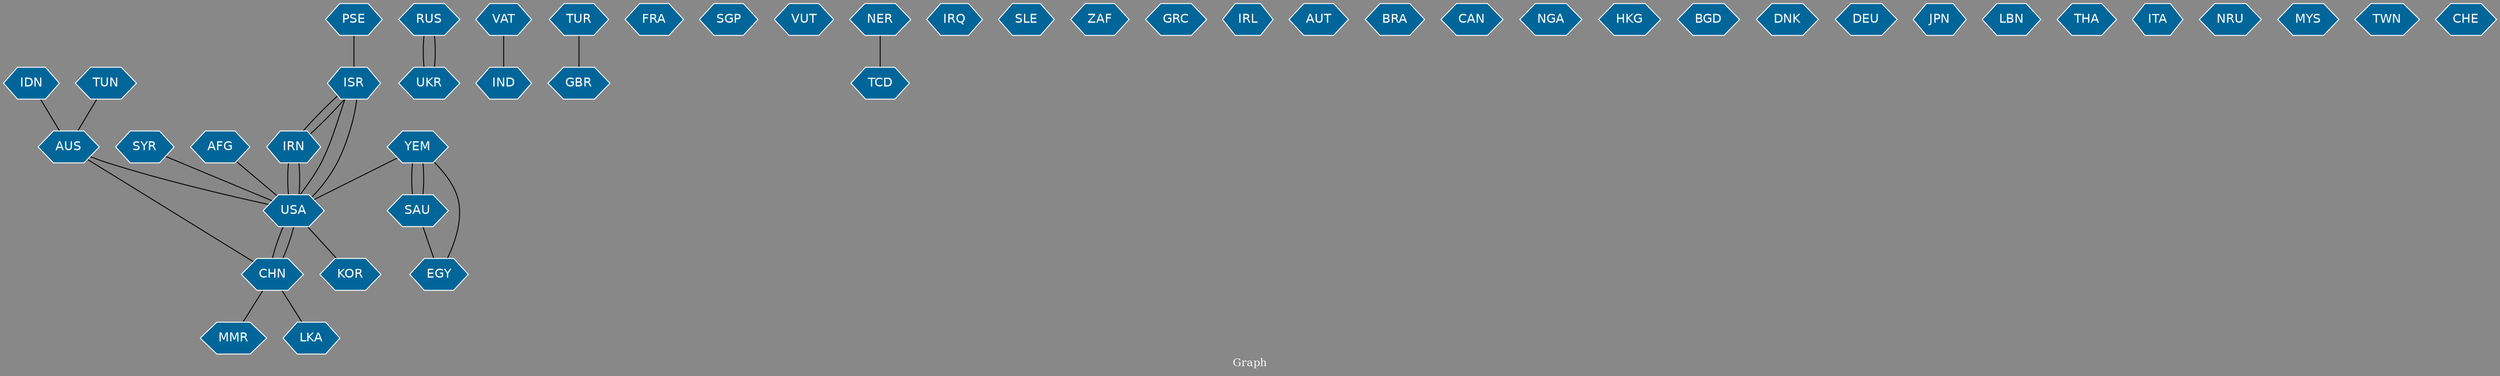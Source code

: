 // Countries together in item graph
graph {
	graph [bgcolor="#888888" fontcolor=white fontsize=12 label="Graph" outputorder=edgesfirst overlap=prism]
	node [color=white fillcolor="#006699" fontcolor=white fontname=Helvetica shape=hexagon style=filled]
	edge [arrowhead=open color=black fontcolor=white fontname=Courier fontsize=12]
		ISR [label=ISR]
		RUS [label=RUS]
		VAT [label=VAT]
		IND [label=IND]
		CHN [label=CHN]
		TUR [label=TUR]
		GBR [label=GBR]
		KOR [label=KOR]
		YEM [label=YEM]
		FRA [label=FRA]
		SGP [label=SGP]
		VUT [label=VUT]
		IRN [label=IRN]
		SYR [label=SYR]
		NER [label=NER]
		TCD [label=TCD]
		USA [label=USA]
		IRQ [label=IRQ]
		SLE [label=SLE]
		IDN [label=IDN]
		ZAF [label=ZAF]
		AFG [label=AFG]
		MMR [label=MMR]
		PSE [label=PSE]
		GRC [label=GRC]
		TUN [label=TUN]
		IRL [label=IRL]
		SAU [label=SAU]
		EGY [label=EGY]
		AUT [label=AUT]
		UKR [label=UKR]
		BRA [label=BRA]
		AUS [label=AUS]
		CAN [label=CAN]
		NGA [label=NGA]
		HKG [label=HKG]
		BGD [label=BGD]
		DNK [label=DNK]
		DEU [label=DEU]
		JPN [label=JPN]
		LKA [label=LKA]
		LBN [label=LBN]
		THA [label=THA]
		ITA [label=ITA]
		NRU [label=NRU]
		MYS [label=MYS]
		TWN [label=TWN]
		CHE [label=CHE]
			USA -- ISR [weight=1]
			SYR -- USA [weight=2]
			UKR -- RUS [weight=2]
			SAU -- EGY [weight=1]
			CHN -- USA [weight=1]
			AUS -- USA [weight=1]
			CHN -- LKA [weight=1]
			SAU -- YEM [weight=1]
			EGY -- YEM [weight=1]
			VAT -- IND [weight=1]
			CHN -- MMR [weight=1]
			AFG -- USA [weight=1]
			YEM -- USA [weight=2]
			ISR -- IRN [weight=2]
			RUS -- UKR [weight=2]
			IRN -- ISR [weight=1]
			TUR -- GBR [weight=1]
			PSE -- ISR [weight=1]
			ISR -- USA [weight=4]
			USA -- CHN [weight=1]
			IRN -- USA [weight=3]
			AUS -- CHN [weight=1]
			IDN -- AUS [weight=1]
			TUN -- AUS [weight=1]
			USA -- IRN [weight=5]
			USA -- KOR [weight=1]
			NER -- TCD [weight=2]
			YEM -- SAU [weight=2]
}